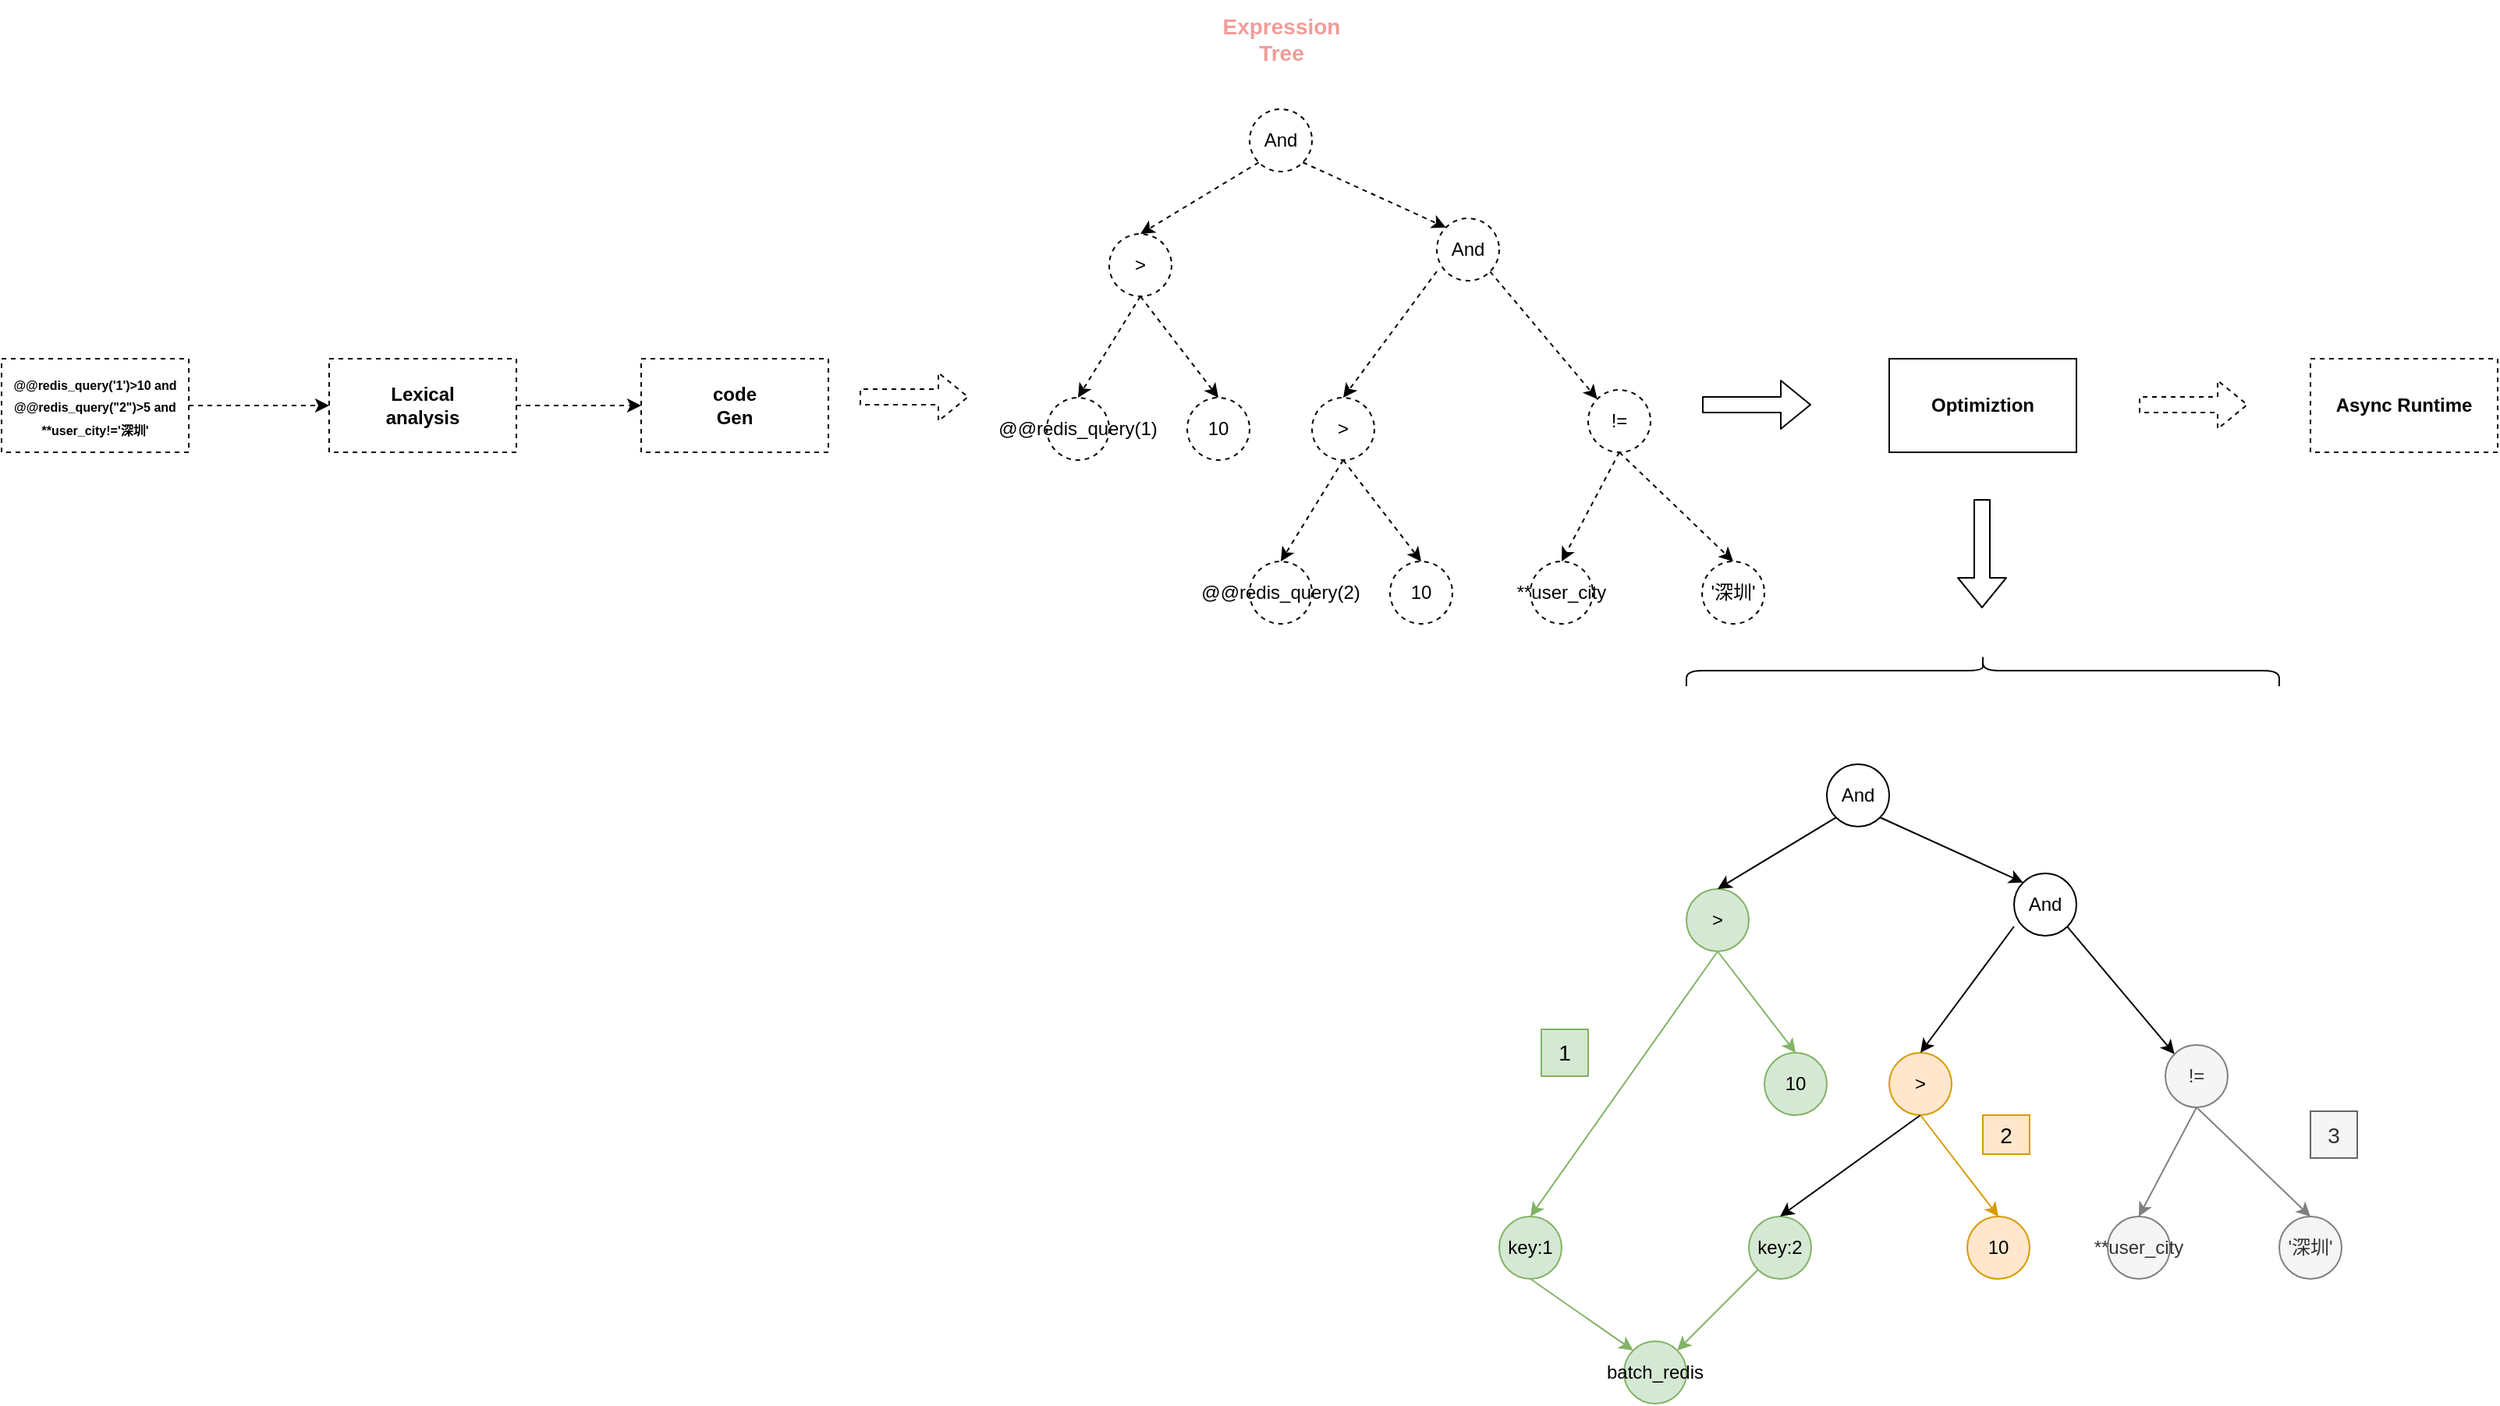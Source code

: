 <mxfile version="14.2.9" type="github">
  <diagram id="vdpFhV2y2sgC_R5pGxhh" name="Page-1">
    <mxGraphModel dx="1257" dy="786" grid="1" gridSize="10" guides="1" tooltips="1" connect="1" arrows="1" fold="1" page="1" pageScale="1" pageWidth="827" pageHeight="1169" math="0" shadow="0">
      <root>
        <mxCell id="0" />
        <mxCell id="1" parent="0" />
        <mxCell id="Flqy3T0ZnzqnYASFcT9L-5" value="" style="edgeStyle=orthogonalEdgeStyle;rounded=0;orthogonalLoop=1;jettySize=auto;html=1;exitX=1;exitY=0.5;exitDx=0;exitDy=0;dashed=1;" edge="1" parent="1" source="Flqy3T0ZnzqnYASFcT9L-30" target="Flqy3T0ZnzqnYASFcT9L-4">
          <mxGeometry relative="1" as="geometry">
            <mxPoint x="130" y="280" as="sourcePoint" />
          </mxGeometry>
        </mxCell>
        <mxCell id="Flqy3T0ZnzqnYASFcT9L-8" value="" style="edgeStyle=orthogonalEdgeStyle;rounded=0;orthogonalLoop=1;jettySize=auto;html=1;dashed=1;" edge="1" parent="1" source="Flqy3T0ZnzqnYASFcT9L-4" target="Flqy3T0ZnzqnYASFcT9L-7">
          <mxGeometry relative="1" as="geometry" />
        </mxCell>
        <mxCell id="Flqy3T0ZnzqnYASFcT9L-4" value="&lt;b&gt;Lexical &lt;br&gt;analysis&lt;/b&gt;" style="whiteSpace=wrap;html=1;dashed=1;" vertex="1" parent="1">
          <mxGeometry x="250" y="250" width="120" height="60" as="geometry" />
        </mxCell>
        <mxCell id="Flqy3T0ZnzqnYASFcT9L-7" value="&lt;b&gt;code&lt;br&gt;Gen&lt;/b&gt;" style="whiteSpace=wrap;html=1;dashed=1;" vertex="1" parent="1">
          <mxGeometry x="450" y="250" width="120" height="60" as="geometry" />
        </mxCell>
        <mxCell id="Flqy3T0ZnzqnYASFcT9L-10" value="And" style="ellipse;whiteSpace=wrap;html=1;aspect=fixed;dashed=1;" vertex="1" parent="1">
          <mxGeometry x="960" y="160" width="40" height="40" as="geometry" />
        </mxCell>
        <mxCell id="Flqy3T0ZnzqnYASFcT9L-11" value="&amp;gt;" style="ellipse;whiteSpace=wrap;html=1;aspect=fixed;dashed=1;" vertex="1" parent="1">
          <mxGeometry x="880" y="275" width="40" height="40" as="geometry" />
        </mxCell>
        <mxCell id="Flqy3T0ZnzqnYASFcT9L-12" value="!=" style="ellipse;whiteSpace=wrap;html=1;aspect=fixed;dashed=1;" vertex="1" parent="1">
          <mxGeometry x="1057" y="270" width="40" height="40" as="geometry" />
        </mxCell>
        <mxCell id="Flqy3T0ZnzqnYASFcT9L-13" value="@@redis_query(2)" style="ellipse;whiteSpace=wrap;html=1;aspect=fixed;dashed=1;" vertex="1" parent="1">
          <mxGeometry x="840" y="380" width="40" height="40" as="geometry" />
        </mxCell>
        <mxCell id="Flqy3T0ZnzqnYASFcT9L-14" value="10" style="ellipse;whiteSpace=wrap;html=1;aspect=fixed;dashed=1;" vertex="1" parent="1">
          <mxGeometry x="930" y="380" width="40" height="40" as="geometry" />
        </mxCell>
        <mxCell id="Flqy3T0ZnzqnYASFcT9L-15" value="**user_city" style="ellipse;whiteSpace=wrap;html=1;aspect=fixed;dashed=1;" vertex="1" parent="1">
          <mxGeometry x="1020" y="380" width="40" height="40" as="geometry" />
        </mxCell>
        <mxCell id="Flqy3T0ZnzqnYASFcT9L-16" value="&#39;深圳&#39;" style="ellipse;whiteSpace=wrap;html=1;aspect=fixed;dashed=1;" vertex="1" parent="1">
          <mxGeometry x="1130" y="380" width="40" height="40" as="geometry" />
        </mxCell>
        <mxCell id="Flqy3T0ZnzqnYASFcT9L-17" value="" style="endArrow=classic;html=1;exitX=0.5;exitY=1;exitDx=0;exitDy=0;entryX=0.5;entryY=0;entryDx=0;entryDy=0;dashed=1;" edge="1" parent="1" source="Flqy3T0ZnzqnYASFcT9L-11" target="Flqy3T0ZnzqnYASFcT9L-13">
          <mxGeometry width="50" height="50" relative="1" as="geometry">
            <mxPoint x="620" y="400" as="sourcePoint" />
            <mxPoint x="670" y="350" as="targetPoint" />
          </mxGeometry>
        </mxCell>
        <mxCell id="Flqy3T0ZnzqnYASFcT9L-18" value="" style="endArrow=classic;html=1;exitX=0.5;exitY=1;exitDx=0;exitDy=0;entryX=0.5;entryY=0;entryDx=0;entryDy=0;dashed=1;" edge="1" parent="1" source="Flqy3T0ZnzqnYASFcT9L-11" target="Flqy3T0ZnzqnYASFcT9L-14">
          <mxGeometry width="50" height="50" relative="1" as="geometry">
            <mxPoint x="900" y="325" as="sourcePoint" />
            <mxPoint x="870" y="390" as="targetPoint" />
          </mxGeometry>
        </mxCell>
        <mxCell id="Flqy3T0ZnzqnYASFcT9L-19" value="" style="endArrow=classic;html=1;exitX=0.5;exitY=1;exitDx=0;exitDy=0;entryX=0.5;entryY=0;entryDx=0;entryDy=0;dashed=1;" edge="1" parent="1" source="Flqy3T0ZnzqnYASFcT9L-12" target="Flqy3T0ZnzqnYASFcT9L-16">
          <mxGeometry width="50" height="50" relative="1" as="geometry">
            <mxPoint x="1120" y="315" as="sourcePoint" />
            <mxPoint x="1170" y="380" as="targetPoint" />
          </mxGeometry>
        </mxCell>
        <mxCell id="Flqy3T0ZnzqnYASFcT9L-20" value="" style="endArrow=classic;html=1;exitX=0.5;exitY=1;exitDx=0;exitDy=0;entryX=0.5;entryY=0;entryDx=0;entryDy=0;dashed=1;" edge="1" parent="1" source="Flqy3T0ZnzqnYASFcT9L-12" target="Flqy3T0ZnzqnYASFcT9L-15">
          <mxGeometry width="50" height="50" relative="1" as="geometry">
            <mxPoint x="1100" y="315" as="sourcePoint" />
            <mxPoint x="1160" y="390" as="targetPoint" />
          </mxGeometry>
        </mxCell>
        <mxCell id="Flqy3T0ZnzqnYASFcT9L-21" value="" style="endArrow=classic;html=1;exitX=0;exitY=0.85;exitDx=0;exitDy=0;entryX=0.5;entryY=0;entryDx=0;entryDy=0;exitPerimeter=0;dashed=1;" edge="1" parent="1" source="Flqy3T0ZnzqnYASFcT9L-10" target="Flqy3T0ZnzqnYASFcT9L-11">
          <mxGeometry width="50" height="50" relative="1" as="geometry">
            <mxPoint x="950" y="200" as="sourcePoint" />
            <mxPoint x="910" y="265" as="targetPoint" />
          </mxGeometry>
        </mxCell>
        <mxCell id="Flqy3T0ZnzqnYASFcT9L-22" value="" style="endArrow=classic;html=1;exitX=1;exitY=1;exitDx=0;exitDy=0;entryX=0;entryY=0;entryDx=0;entryDy=0;dashed=1;" edge="1" parent="1" source="Flqy3T0ZnzqnYASFcT9L-10" target="Flqy3T0ZnzqnYASFcT9L-12">
          <mxGeometry width="50" height="50" relative="1" as="geometry">
            <mxPoint x="970" y="204" as="sourcePoint" />
            <mxPoint x="910" y="285" as="targetPoint" />
          </mxGeometry>
        </mxCell>
        <mxCell id="Flqy3T0ZnzqnYASFcT9L-24" value="" style="shape=flexArrow;endArrow=classic;html=1;dashed=1;" edge="1" parent="1">
          <mxGeometry width="50" height="50" relative="1" as="geometry">
            <mxPoint x="590" y="274.5" as="sourcePoint" />
            <mxPoint x="660" y="274.5" as="targetPoint" />
          </mxGeometry>
        </mxCell>
        <mxCell id="Flqy3T0ZnzqnYASFcT9L-25" value="&lt;font color=&quot;#f19c99&quot; style=&quot;font-size: 14px;&quot;&gt;&lt;b style=&quot;font-size: 14px;&quot;&gt;Expression&lt;br style=&quot;font-size: 14px;&quot;&gt;Tree&lt;/b&gt;&lt;/font&gt;" style="text;html=1;strokeColor=none;fillColor=none;align=center;verticalAlign=middle;whiteSpace=wrap;rounded=0;fontSize=14;" vertex="1" parent="1">
          <mxGeometry x="793.5" y="20" width="133" height="50" as="geometry" />
        </mxCell>
        <mxCell id="Flqy3T0ZnzqnYASFcT9L-26" value="" style="shape=flexArrow;endArrow=classic;html=1;" edge="1" parent="1">
          <mxGeometry width="50" height="50" relative="1" as="geometry">
            <mxPoint x="1130" y="279.5" as="sourcePoint" />
            <mxPoint x="1200" y="279.5" as="targetPoint" />
          </mxGeometry>
        </mxCell>
        <mxCell id="Flqy3T0ZnzqnYASFcT9L-27" value="&lt;b&gt;Optimiztion&lt;/b&gt;" style="whiteSpace=wrap;html=1;" vertex="1" parent="1">
          <mxGeometry x="1250" y="250" width="120" height="60" as="geometry" />
        </mxCell>
        <mxCell id="Flqy3T0ZnzqnYASFcT9L-28" value="" style="shape=flexArrow;endArrow=classic;html=1;dashed=1;" edge="1" parent="1">
          <mxGeometry width="50" height="50" relative="1" as="geometry">
            <mxPoint x="1410" y="279.5" as="sourcePoint" />
            <mxPoint x="1480" y="279.5" as="targetPoint" />
          </mxGeometry>
        </mxCell>
        <mxCell id="Flqy3T0ZnzqnYASFcT9L-29" value="&lt;b&gt;Async Runtime&lt;/b&gt;" style="whiteSpace=wrap;html=1;dashed=1;" vertex="1" parent="1">
          <mxGeometry x="1520" y="250" width="120" height="60" as="geometry" />
        </mxCell>
        <mxCell id="Flqy3T0ZnzqnYASFcT9L-30" value="&lt;span&gt;&lt;b&gt;&lt;font style=&quot;font-size: 8px&quot;&gt;@@redis_query(&#39;1&#39;)&amp;gt;10 and @@redis_query(&quot;2&quot;)&amp;gt;5 and **user_city!=&#39;深圳&#39;&lt;/font&gt;&lt;/b&gt;&lt;/span&gt;" style="rounded=0;whiteSpace=wrap;html=1;dashed=1;" vertex="1" parent="1">
          <mxGeometry x="40" y="250" width="120" height="60" as="geometry" />
        </mxCell>
        <mxCell id="Flqy3T0ZnzqnYASFcT9L-31" value="And" style="ellipse;whiteSpace=wrap;html=1;aspect=fixed;dashed=1;" vertex="1" parent="1">
          <mxGeometry x="840" y="90" width="40" height="40" as="geometry" />
        </mxCell>
        <mxCell id="Flqy3T0ZnzqnYASFcT9L-32" value="&amp;gt;" style="ellipse;whiteSpace=wrap;html=1;aspect=fixed;dashed=1;" vertex="1" parent="1">
          <mxGeometry x="750" y="170" width="40" height="40" as="geometry" />
        </mxCell>
        <mxCell id="Flqy3T0ZnzqnYASFcT9L-33" value="@@redis_query(1)" style="ellipse;whiteSpace=wrap;html=1;aspect=fixed;dashed=1;" vertex="1" parent="1">
          <mxGeometry x="710" y="275" width="40" height="40" as="geometry" />
        </mxCell>
        <mxCell id="Flqy3T0ZnzqnYASFcT9L-34" value="10" style="ellipse;whiteSpace=wrap;html=1;aspect=fixed;dashed=1;" vertex="1" parent="1">
          <mxGeometry x="800" y="275" width="40" height="40" as="geometry" />
        </mxCell>
        <mxCell id="Flqy3T0ZnzqnYASFcT9L-35" value="" style="endArrow=classic;html=1;exitX=0.5;exitY=1;exitDx=0;exitDy=0;entryX=0.5;entryY=0;entryDx=0;entryDy=0;dashed=1;" edge="1" parent="1" source="Flqy3T0ZnzqnYASFcT9L-32" target="Flqy3T0ZnzqnYASFcT9L-33">
          <mxGeometry width="50" height="50" relative="1" as="geometry">
            <mxPoint x="490" y="295" as="sourcePoint" />
            <mxPoint x="540" y="245" as="targetPoint" />
          </mxGeometry>
        </mxCell>
        <mxCell id="Flqy3T0ZnzqnYASFcT9L-36" value="" style="endArrow=classic;html=1;exitX=0.5;exitY=1;exitDx=0;exitDy=0;entryX=0.5;entryY=0;entryDx=0;entryDy=0;dashed=1;" edge="1" parent="1" source="Flqy3T0ZnzqnYASFcT9L-32" target="Flqy3T0ZnzqnYASFcT9L-34">
          <mxGeometry width="50" height="50" relative="1" as="geometry">
            <mxPoint x="770" y="220" as="sourcePoint" />
            <mxPoint x="740" y="285" as="targetPoint" />
          </mxGeometry>
        </mxCell>
        <mxCell id="Flqy3T0ZnzqnYASFcT9L-37" value="" style="endArrow=classic;html=1;exitX=0;exitY=1;exitDx=0;exitDy=0;entryX=0.5;entryY=0;entryDx=0;entryDy=0;dashed=1;" edge="1" parent="1" source="Flqy3T0ZnzqnYASFcT9L-31" target="Flqy3T0ZnzqnYASFcT9L-32">
          <mxGeometry width="50" height="50" relative="1" as="geometry">
            <mxPoint x="780" y="220" as="sourcePoint" />
            <mxPoint x="830" y="285" as="targetPoint" />
          </mxGeometry>
        </mxCell>
        <mxCell id="Flqy3T0ZnzqnYASFcT9L-38" value="" style="endArrow=classic;html=1;exitX=1;exitY=1;exitDx=0;exitDy=0;entryX=0;entryY=0;entryDx=0;entryDy=0;dashed=1;" edge="1" parent="1" source="Flqy3T0ZnzqnYASFcT9L-31" target="Flqy3T0ZnzqnYASFcT9L-10">
          <mxGeometry width="50" height="50" relative="1" as="geometry">
            <mxPoint x="855.858" y="134.142" as="sourcePoint" />
            <mxPoint x="780" y="180" as="targetPoint" />
          </mxGeometry>
        </mxCell>
        <mxCell id="Flqy3T0ZnzqnYASFcT9L-39" value="" style="shape=curlyBracket;whiteSpace=wrap;html=1;rounded=1;fontSize=14;rotation=90;" vertex="1" parent="1">
          <mxGeometry x="1300" y="260" width="20" height="380" as="geometry" />
        </mxCell>
        <mxCell id="Flqy3T0ZnzqnYASFcT9L-40" value="" style="shape=flexArrow;endArrow=classic;html=1;fontSize=14;" edge="1" parent="1">
          <mxGeometry width="50" height="50" relative="1" as="geometry">
            <mxPoint x="1309.5" y="340" as="sourcePoint" />
            <mxPoint x="1309.5" y="410" as="targetPoint" />
          </mxGeometry>
        </mxCell>
        <mxCell id="Flqy3T0ZnzqnYASFcT9L-41" value="And" style="ellipse;whiteSpace=wrap;html=1;aspect=fixed;" vertex="1" parent="1">
          <mxGeometry x="1330" y="580" width="40" height="40" as="geometry" />
        </mxCell>
        <mxCell id="Flqy3T0ZnzqnYASFcT9L-42" value="&amp;gt;" style="ellipse;whiteSpace=wrap;html=1;aspect=fixed;strokeColor=#d79b00;fillColor=#FFE6CC;" vertex="1" parent="1">
          <mxGeometry x="1250" y="695" width="40" height="40" as="geometry" />
        </mxCell>
        <mxCell id="Flqy3T0ZnzqnYASFcT9L-43" value="!=" style="ellipse;whiteSpace=wrap;html=1;aspect=fixed;fillColor=#f5f5f5;fontColor=#333333;strokeColor=#808080;" vertex="1" parent="1">
          <mxGeometry x="1427" y="690" width="40" height="40" as="geometry" />
        </mxCell>
        <mxCell id="Flqy3T0ZnzqnYASFcT9L-44" value="key:2" style="ellipse;whiteSpace=wrap;html=1;aspect=fixed;fillColor=#d5e8d4;strokeColor=#82b366;" vertex="1" parent="1">
          <mxGeometry x="1160" y="800" width="40" height="40" as="geometry" />
        </mxCell>
        <mxCell id="Flqy3T0ZnzqnYASFcT9L-45" value="10" style="ellipse;whiteSpace=wrap;html=1;aspect=fixed;fillColor=#ffe6cc;strokeColor=#d79b00;" vertex="1" parent="1">
          <mxGeometry x="1300" y="800" width="40" height="40" as="geometry" />
        </mxCell>
        <mxCell id="Flqy3T0ZnzqnYASFcT9L-46" value="**user_city" style="ellipse;whiteSpace=wrap;html=1;aspect=fixed;fillColor=#f5f5f5;fontColor=#333333;strokeColor=#808080;" vertex="1" parent="1">
          <mxGeometry x="1390" y="800" width="40" height="40" as="geometry" />
        </mxCell>
        <mxCell id="Flqy3T0ZnzqnYASFcT9L-47" value="&#39;深圳&#39;" style="ellipse;whiteSpace=wrap;html=1;aspect=fixed;fillColor=#f5f5f5;fontColor=#333333;strokeColor=#808080;" vertex="1" parent="1">
          <mxGeometry x="1500" y="800" width="40" height="40" as="geometry" />
        </mxCell>
        <mxCell id="Flqy3T0ZnzqnYASFcT9L-48" value="" style="endArrow=classic;html=1;exitX=0.5;exitY=1;exitDx=0;exitDy=0;entryX=0.5;entryY=0;entryDx=0;entryDy=0;" edge="1" parent="1" source="Flqy3T0ZnzqnYASFcT9L-42" target="Flqy3T0ZnzqnYASFcT9L-44">
          <mxGeometry width="50" height="50" relative="1" as="geometry">
            <mxPoint x="990" y="820" as="sourcePoint" />
            <mxPoint x="1040" y="770" as="targetPoint" />
          </mxGeometry>
        </mxCell>
        <mxCell id="Flqy3T0ZnzqnYASFcT9L-49" value="" style="endArrow=classic;html=1;exitX=0.5;exitY=1;exitDx=0;exitDy=0;entryX=0.5;entryY=0;entryDx=0;entryDy=0;fillColor=#ffe6cc;strokeColor=#d79b00;" edge="1" parent="1" source="Flqy3T0ZnzqnYASFcT9L-42" target="Flqy3T0ZnzqnYASFcT9L-45">
          <mxGeometry width="50" height="50" relative="1" as="geometry">
            <mxPoint x="1270" y="745" as="sourcePoint" />
            <mxPoint x="1240" y="810" as="targetPoint" />
          </mxGeometry>
        </mxCell>
        <mxCell id="Flqy3T0ZnzqnYASFcT9L-50" value="" style="endArrow=classic;html=1;exitX=0.5;exitY=1;exitDx=0;exitDy=0;entryX=0.5;entryY=0;entryDx=0;entryDy=0;fillColor=#f5f5f5;strokeColor=#808080;" edge="1" parent="1" source="Flqy3T0ZnzqnYASFcT9L-43" target="Flqy3T0ZnzqnYASFcT9L-47">
          <mxGeometry width="50" height="50" relative="1" as="geometry">
            <mxPoint x="1490" y="735" as="sourcePoint" />
            <mxPoint x="1540" y="800" as="targetPoint" />
          </mxGeometry>
        </mxCell>
        <mxCell id="Flqy3T0ZnzqnYASFcT9L-51" value="" style="endArrow=classic;html=1;exitX=0.5;exitY=1;exitDx=0;exitDy=0;entryX=0.5;entryY=0;entryDx=0;entryDy=0;fillColor=#f5f5f5;strokeColor=#808080;" edge="1" parent="1" source="Flqy3T0ZnzqnYASFcT9L-43" target="Flqy3T0ZnzqnYASFcT9L-46">
          <mxGeometry width="50" height="50" relative="1" as="geometry">
            <mxPoint x="1470" y="735" as="sourcePoint" />
            <mxPoint x="1530" y="810" as="targetPoint" />
          </mxGeometry>
        </mxCell>
        <mxCell id="Flqy3T0ZnzqnYASFcT9L-52" value="" style="endArrow=classic;html=1;exitX=0;exitY=0.85;exitDx=0;exitDy=0;entryX=0.5;entryY=0;entryDx=0;entryDy=0;exitPerimeter=0;" edge="1" parent="1" source="Flqy3T0ZnzqnYASFcT9L-41" target="Flqy3T0ZnzqnYASFcT9L-42">
          <mxGeometry width="50" height="50" relative="1" as="geometry">
            <mxPoint x="1320" y="620" as="sourcePoint" />
            <mxPoint x="1280" y="685" as="targetPoint" />
          </mxGeometry>
        </mxCell>
        <mxCell id="Flqy3T0ZnzqnYASFcT9L-53" value="" style="endArrow=classic;html=1;exitX=1;exitY=1;exitDx=0;exitDy=0;entryX=0;entryY=0;entryDx=0;entryDy=0;" edge="1" parent="1" source="Flqy3T0ZnzqnYASFcT9L-41" target="Flqy3T0ZnzqnYASFcT9L-43">
          <mxGeometry width="50" height="50" relative="1" as="geometry">
            <mxPoint x="1340" y="624" as="sourcePoint" />
            <mxPoint x="1280" y="705" as="targetPoint" />
          </mxGeometry>
        </mxCell>
        <mxCell id="Flqy3T0ZnzqnYASFcT9L-54" value="And" style="ellipse;whiteSpace=wrap;html=1;aspect=fixed;" vertex="1" parent="1">
          <mxGeometry x="1210" y="510" width="40" height="40" as="geometry" />
        </mxCell>
        <mxCell id="Flqy3T0ZnzqnYASFcT9L-55" value="&amp;gt;" style="ellipse;whiteSpace=wrap;html=1;aspect=fixed;fillColor=#d5e8d4;strokeColor=#82b366;" vertex="1" parent="1">
          <mxGeometry x="1120" y="590" width="40" height="40" as="geometry" />
        </mxCell>
        <mxCell id="Flqy3T0ZnzqnYASFcT9L-56" value="key:1" style="ellipse;whiteSpace=wrap;html=1;aspect=fixed;fillColor=#d5e8d4;strokeColor=#82b366;" vertex="1" parent="1">
          <mxGeometry x="1000" y="800" width="40" height="40" as="geometry" />
        </mxCell>
        <mxCell id="Flqy3T0ZnzqnYASFcT9L-57" value="10" style="ellipse;whiteSpace=wrap;html=1;aspect=fixed;fillColor=#d5e8d4;strokeColor=#82b366;" vertex="1" parent="1">
          <mxGeometry x="1170" y="695" width="40" height="40" as="geometry" />
        </mxCell>
        <mxCell id="Flqy3T0ZnzqnYASFcT9L-58" value="" style="endArrow=classic;html=1;exitX=0.5;exitY=1;exitDx=0;exitDy=0;entryX=0.5;entryY=0;entryDx=0;entryDy=0;fillColor=#d5e8d4;strokeColor=#82b366;" edge="1" parent="1" source="Flqy3T0ZnzqnYASFcT9L-55" target="Flqy3T0ZnzqnYASFcT9L-56">
          <mxGeometry width="50" height="50" relative="1" as="geometry">
            <mxPoint x="860" y="715" as="sourcePoint" />
            <mxPoint x="910" y="665" as="targetPoint" />
          </mxGeometry>
        </mxCell>
        <mxCell id="Flqy3T0ZnzqnYASFcT9L-59" value="" style="endArrow=classic;html=1;exitX=0.5;exitY=1;exitDx=0;exitDy=0;entryX=0.5;entryY=0;entryDx=0;entryDy=0;fillColor=#d5e8d4;strokeColor=#82b366;" edge="1" parent="1" source="Flqy3T0ZnzqnYASFcT9L-55" target="Flqy3T0ZnzqnYASFcT9L-57">
          <mxGeometry width="50" height="50" relative="1" as="geometry">
            <mxPoint x="1140" y="640" as="sourcePoint" />
            <mxPoint x="1110" y="705" as="targetPoint" />
          </mxGeometry>
        </mxCell>
        <mxCell id="Flqy3T0ZnzqnYASFcT9L-60" value="" style="endArrow=classic;html=1;exitX=0;exitY=1;exitDx=0;exitDy=0;entryX=0.5;entryY=0;entryDx=0;entryDy=0;" edge="1" parent="1" source="Flqy3T0ZnzqnYASFcT9L-54" target="Flqy3T0ZnzqnYASFcT9L-55">
          <mxGeometry width="50" height="50" relative="1" as="geometry">
            <mxPoint x="1150" y="640" as="sourcePoint" />
            <mxPoint x="1200" y="705" as="targetPoint" />
          </mxGeometry>
        </mxCell>
        <mxCell id="Flqy3T0ZnzqnYASFcT9L-61" value="" style="endArrow=classic;html=1;exitX=1;exitY=1;exitDx=0;exitDy=0;entryX=0;entryY=0;entryDx=0;entryDy=0;" edge="1" parent="1" source="Flqy3T0ZnzqnYASFcT9L-54" target="Flqy3T0ZnzqnYASFcT9L-41">
          <mxGeometry width="50" height="50" relative="1" as="geometry">
            <mxPoint x="1225.858" y="554.142" as="sourcePoint" />
            <mxPoint x="1150" y="600" as="targetPoint" />
          </mxGeometry>
        </mxCell>
        <mxCell id="Flqy3T0ZnzqnYASFcT9L-62" value="batch_redis" style="ellipse;whiteSpace=wrap;html=1;aspect=fixed;fillColor=#d5e8d4;strokeColor=#82b366;" vertex="1" parent="1">
          <mxGeometry x="1080" y="880" width="40" height="40" as="geometry" />
        </mxCell>
        <mxCell id="Flqy3T0ZnzqnYASFcT9L-63" value="" style="endArrow=classic;html=1;exitX=0.5;exitY=1;exitDx=0;exitDy=0;entryX=0;entryY=0;entryDx=0;entryDy=0;fillColor=#d5e8d4;strokeColor=#82b366;" edge="1" parent="1" source="Flqy3T0ZnzqnYASFcT9L-56" target="Flqy3T0ZnzqnYASFcT9L-62">
          <mxGeometry width="50" height="50" relative="1" as="geometry">
            <mxPoint x="1150" y="640" as="sourcePoint" />
            <mxPoint x="1030" y="810" as="targetPoint" />
          </mxGeometry>
        </mxCell>
        <mxCell id="Flqy3T0ZnzqnYASFcT9L-64" value="" style="endArrow=classic;html=1;exitX=0;exitY=1;exitDx=0;exitDy=0;entryX=1;entryY=0;entryDx=0;entryDy=0;fillColor=#d5e8d4;strokeColor=#82b366;" edge="1" parent="1" source="Flqy3T0ZnzqnYASFcT9L-44" target="Flqy3T0ZnzqnYASFcT9L-62">
          <mxGeometry width="50" height="50" relative="1" as="geometry">
            <mxPoint x="1030" y="850" as="sourcePoint" />
            <mxPoint x="1095.858" y="895.858" as="targetPoint" />
          </mxGeometry>
        </mxCell>
        <mxCell id="Flqy3T0ZnzqnYASFcT9L-69" value="1" style="rounded=0;whiteSpace=wrap;html=1;strokeColor=#82b366;fillColor=#d5e8d4;fontSize=14;" vertex="1" parent="1">
          <mxGeometry x="1027" y="680" width="30" height="30" as="geometry" />
        </mxCell>
        <mxCell id="Flqy3T0ZnzqnYASFcT9L-70" value="2" style="rounded=0;whiteSpace=wrap;html=1;strokeColor=#d79b00;fillColor=#ffe6cc;fontSize=14;" vertex="1" parent="1">
          <mxGeometry x="1310" y="735" width="30" height="25" as="geometry" />
        </mxCell>
        <mxCell id="Flqy3T0ZnzqnYASFcT9L-71" value="3" style="rounded=0;whiteSpace=wrap;html=1;strokeColor=#666666;fillColor=#f5f5f5;fontSize=14;fontColor=#333333;" vertex="1" parent="1">
          <mxGeometry x="1520" y="732.5" width="30" height="30" as="geometry" />
        </mxCell>
      </root>
    </mxGraphModel>
  </diagram>
</mxfile>
